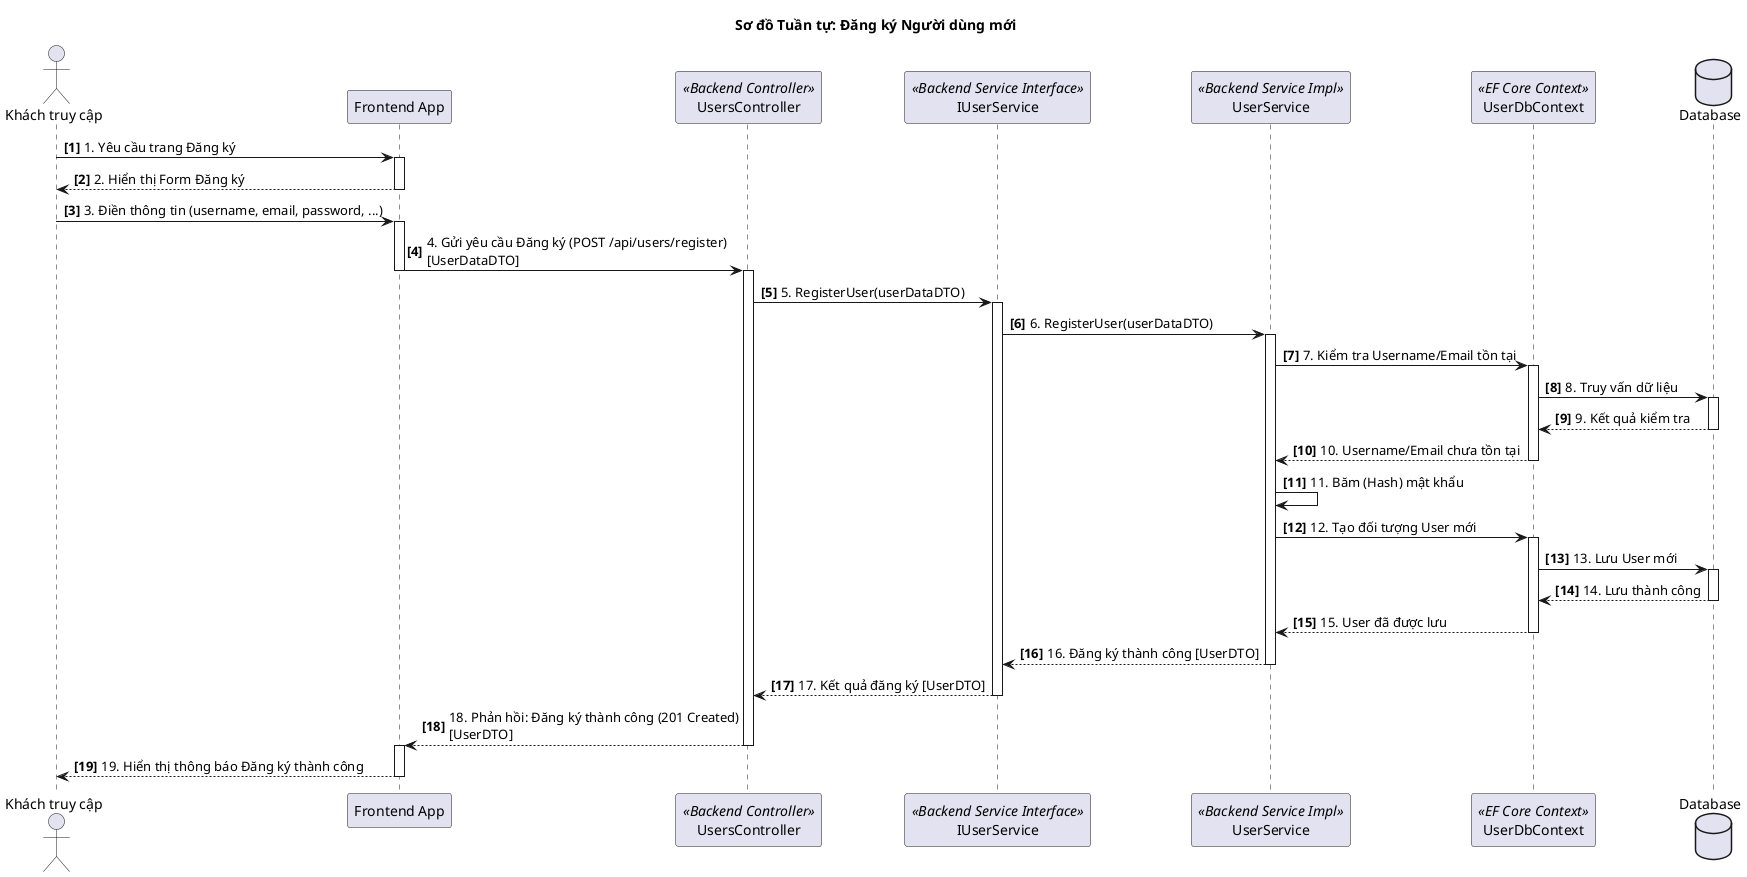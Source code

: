 @startuml
title Sơ đồ Tuần tự: Đăng ký Người dùng mới

actor "Khách truy cập" as Guest
participant "Frontend App" as FE
participant "UsersController" as UserCtrl <<Backend Controller>>
participant "IUserService" as UserSvcItf <<Backend Service Interface>>
participant "UserService" as UserSvcImpl <<Backend Service Impl>>
participant "UserDbContext" as DbCtx <<EF Core Context>>
database "Database" as DB

autonumber "<b>[0]"

Guest -> FE : 1. Yêu cầu trang Đăng ký
activate FE
FE --> Guest : 2. Hiển thị Form Đăng ký
deactivate FE

Guest -> FE : 3. Điền thông tin (username, email, password, ...)
activate FE
FE -> UserCtrl : 4. Gửi yêu cầu Đăng ký (POST /api/users/register)\n[UserDataDTO]
deactivate FE
activate UserCtrl

UserCtrl -> UserSvcItf : 5. RegisterUser(userDataDTO)
activate UserSvcItf
UserSvcItf -> UserSvcImpl : 6. RegisterUser(userDataDTO)
activate UserSvcImpl

UserSvcImpl -> DbCtx : 7. Kiểm tra Username/Email tồn tại
activate DbCtx
DbCtx -> DB : 8. Truy vấn dữ liệu
activate DB
DB --> DbCtx : 9. Kết quả kiểm tra
deactivate DB
DbCtx --> UserSvcImpl : 10. Username/Email chưa tồn tại
deactivate DbCtx

UserSvcImpl -> UserSvcImpl : 11. Băm (Hash) mật khẩu
UserSvcImpl -> DbCtx : 12. Tạo đối tượng User mới
activate DbCtx
DbCtx -> DB : 13. Lưu User mới
activate DB
DB --> DbCtx : 14. Lưu thành công
deactivate DB
DbCtx --> UserSvcImpl : 15. User đã được lưu
deactivate DbCtx

UserSvcImpl --> UserSvcItf : 16. Đăng ký thành công [UserDTO]
deactivate UserSvcImpl
UserSvcItf --> UserCtrl : 17. Kết quả đăng ký [UserDTO]
deactivate UserSvcItf
UserCtrl --> FE : 18. Phản hồi: Đăng ký thành công (201 Created)\n[UserDTO]
deactivate UserCtrl
activate FE

FE --> Guest : 19. Hiển thị thông báo Đăng ký thành công
deactivate FE

@enduml